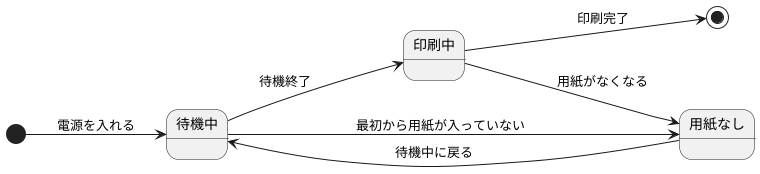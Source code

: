 @startuml
left to right direction
[*] --> 待機中 : 電源を入れる
待機中 --> 印刷中 : 待機終了
待機中 --> 用紙なし :　最初から用紙が入っていない
印刷中 --> 用紙なし : 用紙がなくなる
用紙なし --> 待機中 : 待機中に戻る
印刷中 --> [*] : 印刷完了
@enduml